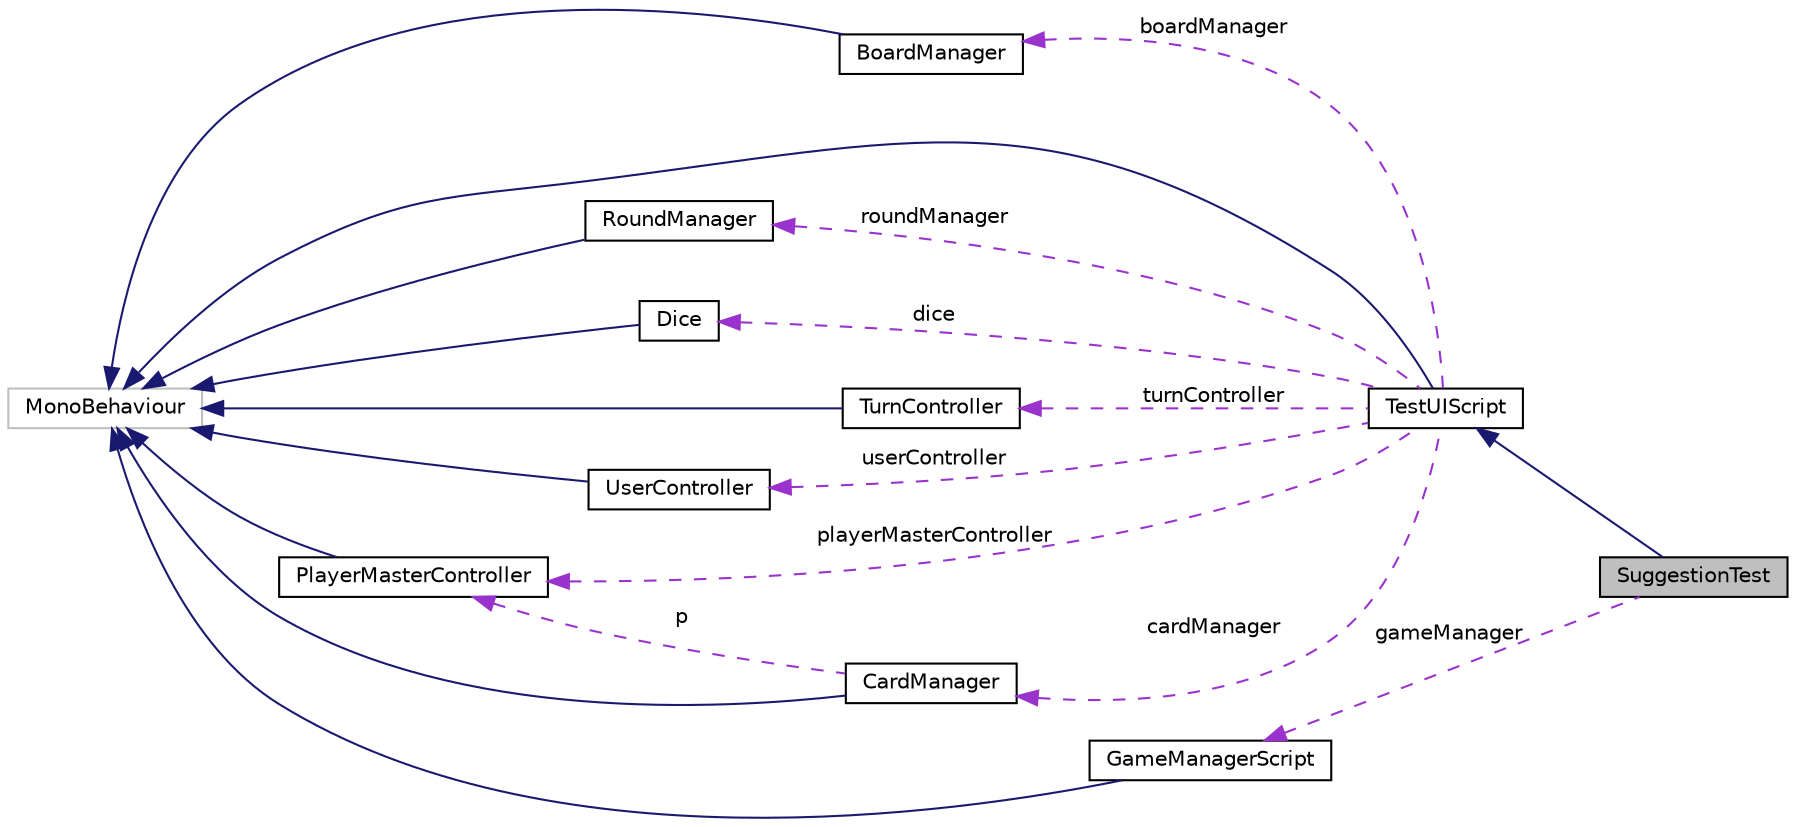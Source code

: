 digraph "SuggestionTest"
{
 // LATEX_PDF_SIZE
  edge [fontname="Helvetica",fontsize="10",labelfontname="Helvetica",labelfontsize="10"];
  node [fontname="Helvetica",fontsize="10",shape=record];
  rankdir="LR";
  Node1 [label="SuggestionTest",height=0.2,width=0.4,color="black", fillcolor="grey75", style="filled", fontcolor="black",tooltip=" "];
  Node2 -> Node1 [dir="back",color="midnightblue",fontsize="10",style="solid",fontname="Helvetica"];
  Node2 [label="TestUIScript",height=0.2,width=0.4,color="black", fillcolor="white", style="filled",URL="$class_test_u_i_script.html",tooltip="super class for all testing with connection to UI outputs"];
  Node3 -> Node2 [dir="back",color="midnightblue",fontsize="10",style="solid",fontname="Helvetica"];
  Node3 [label="MonoBehaviour",height=0.2,width=0.4,color="grey75", fillcolor="white", style="filled",tooltip=" "];
  Node4 -> Node2 [dir="back",color="darkorchid3",fontsize="10",style="dashed",label=" roundManager" ,fontname="Helvetica"];
  Node4 [label="RoundManager",height=0.2,width=0.4,color="black", fillcolor="white", style="filled",URL="$class_round_manager.html",tooltip="Control what each player can do during their round/ turn"];
  Node3 -> Node4 [dir="back",color="midnightblue",fontsize="10",style="solid",fontname="Helvetica"];
  Node5 -> Node2 [dir="back",color="darkorchid3",fontsize="10",style="dashed",label=" dice" ,fontname="Helvetica"];
  Node5 [label="Dice",height=0.2,width=0.4,color="black", fillcolor="white", style="filled",URL="$class_dice.html",tooltip=" "];
  Node3 -> Node5 [dir="back",color="midnightblue",fontsize="10",style="solid",fontname="Helvetica"];
  Node6 -> Node2 [dir="back",color="darkorchid3",fontsize="10",style="dashed",label=" turnController" ,fontname="Helvetica"];
  Node6 [label="TurnController",height=0.2,width=0.4,color="black", fillcolor="white", style="filled",URL="$class_turn_controller.html",tooltip="This handles the turn between the players"];
  Node3 -> Node6 [dir="back",color="midnightblue",fontsize="10",style="solid",fontname="Helvetica"];
  Node7 -> Node2 [dir="back",color="darkorchid3",fontsize="10",style="dashed",label=" userController" ,fontname="Helvetica"];
  Node7 [label="UserController",height=0.2,width=0.4,color="black", fillcolor="white", style="filled",URL="$class_user_controller.html",tooltip=" "];
  Node3 -> Node7 [dir="back",color="midnightblue",fontsize="10",style="solid",fontname="Helvetica"];
  Node8 -> Node2 [dir="back",color="darkorchid3",fontsize="10",style="dashed",label=" playerMasterController" ,fontname="Helvetica"];
  Node8 [label="PlayerMasterController",height=0.2,width=0.4,color="black", fillcolor="white", style="filled",URL="$class_player_master_controller.html",tooltip="Master controller for the player (character) it acts as a wrapper for the player to communicate with ..."];
  Node3 -> Node8 [dir="back",color="midnightblue",fontsize="10",style="solid",fontname="Helvetica"];
  Node9 -> Node2 [dir="back",color="darkorchid3",fontsize="10",style="dashed",label=" boardManager" ,fontname="Helvetica"];
  Node9 [label="BoardManager",height=0.2,width=0.4,color="black", fillcolor="white", style="filled",URL="$class_board_manager.html",tooltip=" "];
  Node3 -> Node9 [dir="back",color="midnightblue",fontsize="10",style="solid",fontname="Helvetica"];
  Node10 -> Node2 [dir="back",color="darkorchid3",fontsize="10",style="dashed",label=" cardManager" ,fontname="Helvetica"];
  Node10 [label="CardManager",height=0.2,width=0.4,color="black", fillcolor="white", style="filled",URL="$class_card_manager.html",tooltip=" "];
  Node3 -> Node10 [dir="back",color="midnightblue",fontsize="10",style="solid",fontname="Helvetica"];
  Node8 -> Node10 [dir="back",color="darkorchid3",fontsize="10",style="dashed",label=" p" ,fontname="Helvetica"];
  Node11 -> Node1 [dir="back",color="darkorchid3",fontsize="10",style="dashed",label=" gameManager" ,fontname="Helvetica"];
  Node11 [label="GameManagerScript",height=0.2,width=0.4,color="black", fillcolor="white", style="filled",URL="$class_game_manager_script.html",tooltip="This controls the starting and exiting the game loop"];
  Node3 -> Node11 [dir="back",color="midnightblue",fontsize="10",style="solid",fontname="Helvetica"];
}
